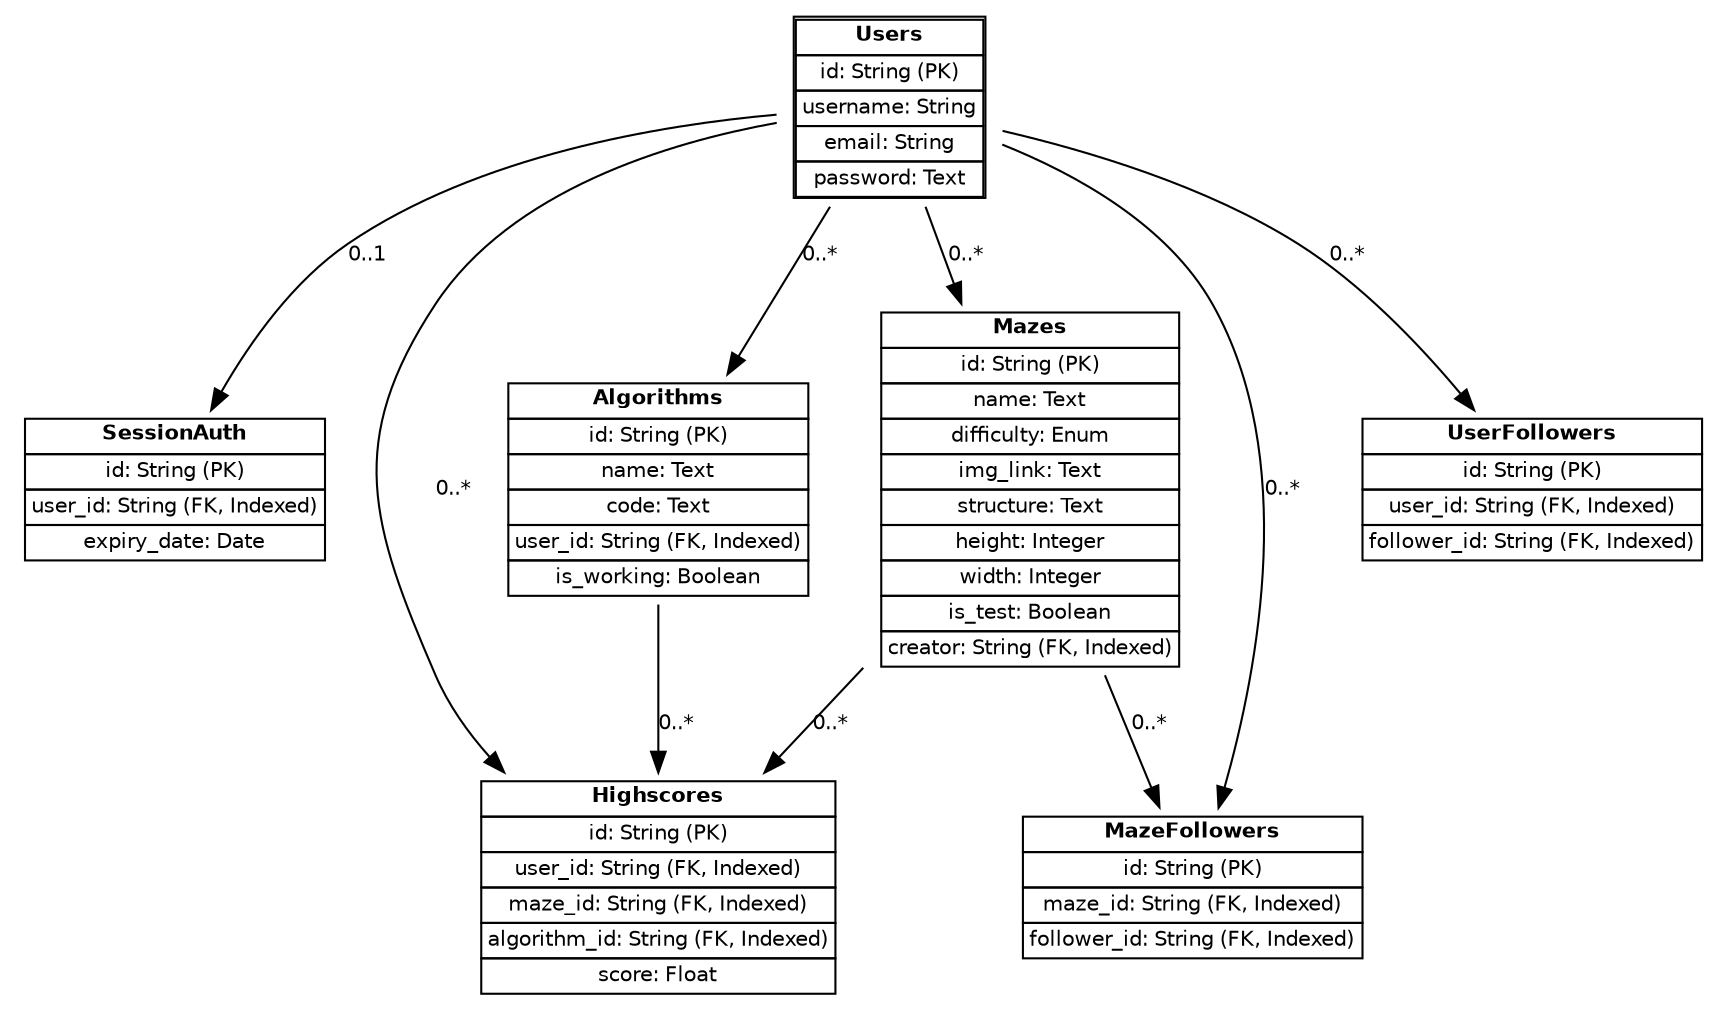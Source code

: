 digraph ERD {
    fontsize = 5;
    node [shape = plaintext; fontname = "Helvetica"; fontsize = 10;];
    edge [fontname = "Helvetica"; fontsize = 10;];
    
    Users [label = <
        <TABLE BORDER="1" CELLBORDER="1" CELLSPACING="0">
        <TR><TD><B>Users</B></TD></TR>
        <TR><TD>id: String (PK)</TD></TR>
        <TR><TD>username: String</TD></TR>
        <TR><TD>email: String</TD></TR>
        <TR><TD>password: Text</TD></TR>
        </TABLE>
        >;];
    
    SessionAuth [label = <
        <TABLE BORDER="0" CELLBORDER="1" CELLSPACING="0">
        <TR><TD><B>SessionAuth</B></TD></TR>
        <TR><TD>id: String (PK)</TD></TR>
        <TR><TD>user_id: String (FK, Indexed)</TD></TR>
        <TR><TD>expiry_date: Date</TD></TR>
        </TABLE>
        >;];
    
    Mazes [label = <
        <TABLE BORDER="0" CELLBORDER="1" CELLSPACING="0">
        <TR><TD><B>Mazes</B></TD></TR>
        <TR><TD>id: String (PK)</TD></TR>
        <TR><TD>name: Text</TD></TR>
        <TR><TD>difficulty: Enum</TD></TR>
        <TR><TD>img_link: Text</TD></TR>
        <TR><TD>structure: Text</TD></TR>
        <TR><TD>height: Integer</TD></TR>
        <TR><TD>width: Integer</TD></TR>
        <TR><TD>is_test: Boolean</TD></TR>
        <TR><TD>creator: String (FK, Indexed)</TD></TR>
        </TABLE>
        >;];
    
    Highscores [label = <
        <TABLE BORDER="0" CELLBORDER="1" CELLSPACING="0">
        <TR><TD><B>Highscores</B></TD></TR>
        <TR><TD>id: String (PK)</TD></TR>
        <TR><TD>user_id: String (FK, Indexed)</TD></TR>
        <TR><TD>maze_id: String (FK, Indexed)</TD></TR>
        <TR><TD>algorithm_id: String (FK, Indexed)</TD></TR>
        <TR><TD>score: Float</TD></TR>
        </TABLE>
        >;];
    
    Algorithms [label = <
        <TABLE BORDER="0" CELLBORDER="1" CELLSPACING="0">
        <TR><TD><B>Algorithms</B></TD></TR>
        <TR><TD>id: String (PK)</TD></TR>
        <TR><TD>name: Text</TD></TR>
        <TR><TD>code: Text</TD></TR>
        <TR><TD>user_id: String (FK, Indexed)</TD></TR>
        <TR><TD>is_working: Boolean</TD></TR>
        </TABLE>
        >;];
    
    MazeFollowers [label = <
        <TABLE BORDER="0" CELLBORDER="1" CELLSPACING="0">
        <TR><TD><B>MazeFollowers</B></TD></TR>
        <TR><TD>id: String (PK)</TD></TR>
        <TR><TD>maze_id: String (FK, Indexed)</TD></TR>
        <TR><TD>follower_id: String (FK, Indexed)</TD></TR>
        </TABLE>
        >;];
    
    UserFollowers [label = <
        <TABLE BORDER="0" CELLBORDER="1" CELLSPACING="0">
        <TR><TD><B>UserFollowers</B></TD></TR>
        <TR><TD>id: String (PK)</TD></TR>
        <TR><TD>user_id: String (FK, Indexed)</TD></TR>
        <TR><TD>follower_id: String (FK, Indexed)</TD></TR>
        </TABLE>
        >;];
    
    Users -> SessionAuth [label = "0..1";];
    Users -> Algorithms [label = "0..*";];
    Users -> Highscores [label = "0..*";];
    Users -> Mazes [label = "0..*";];
    Users -> MazeFollowers [label = "0..*";];
    Users -> UserFollowers [label = "0..*";];
    Mazes -> Highscores [label = "0..*";];
    Mazes -> MazeFollowers [label = "0..*";];
    Algorithms -> Highscores [label = "0..*";];
}
